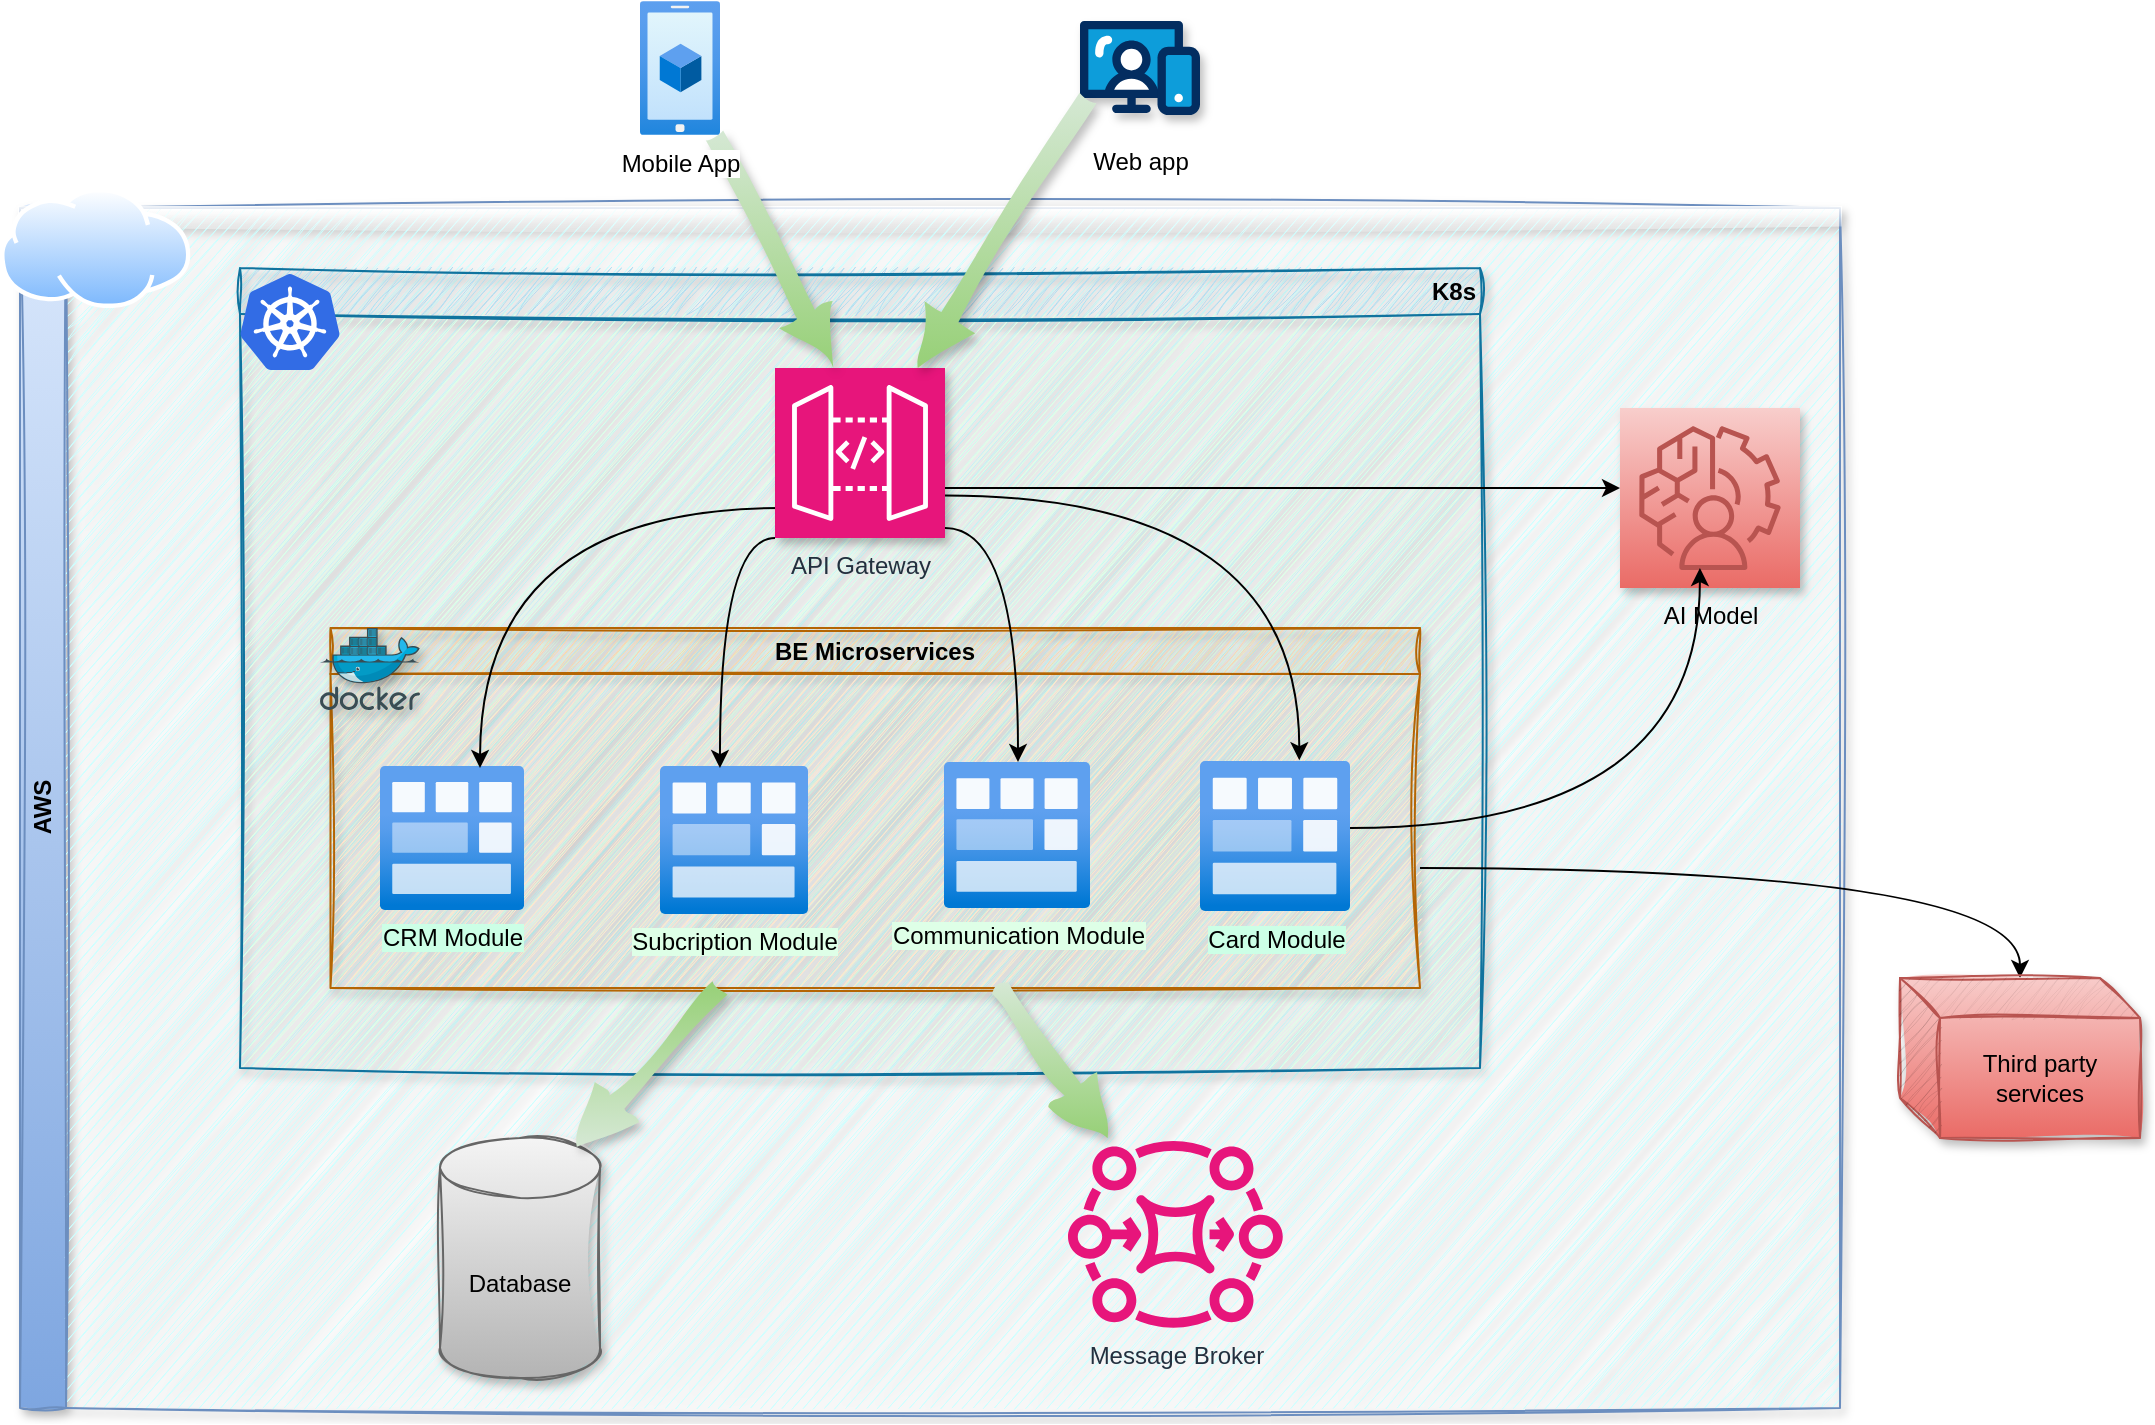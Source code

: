 <mxfile version="24.6.4" type="github">
  <diagram name="Page-1" id="AcyvH9if9geiurPEeXl3">
    <mxGraphModel dx="2084" dy="717" grid="1" gridSize="10" guides="1" tooltips="1" connect="1" arrows="1" fold="1" page="1" pageScale="1" pageWidth="827" pageHeight="1169" background="#ffffff" math="0" shadow="0">
      <root>
        <mxCell id="0" />
        <mxCell id="1" parent="0" />
        <mxCell id="Vsf4w_44HqjtSxP3JPBG-37" value="AWS" style="swimlane;horizontal=0;whiteSpace=wrap;html=1;fillColor=#dae8fc;gradientColor=#7ea6e0;strokeColor=#6c8ebf;swimlaneFillColor=#CCFFFF;sketch=1;curveFitting=1;jiggle=2;glass=1;rounded=0;shadow=1;" vertex="1" parent="1">
          <mxGeometry x="-140" y="120" width="910" height="600" as="geometry" />
        </mxCell>
        <mxCell id="Vsf4w_44HqjtSxP3JPBG-38" value="" style="image;aspect=fixed;perimeter=ellipsePerimeter;html=1;align=center;shadow=0;dashed=0;spacingTop=3;image=img/lib/active_directory/internet_cloud.svg;" vertex="1" parent="Vsf4w_44HqjtSxP3JPBG-37">
          <mxGeometry x="-10" y="-10" width="95.24" height="60" as="geometry" />
        </mxCell>
        <mxCell id="Vsf4w_44HqjtSxP3JPBG-28" value="AI Model" style="points=[[0,0,0],[0.25,0,0],[0.5,0,0],[0.75,0,0],[1,0,0],[0,1,0],[0.25,1,0],[0.5,1,0],[0.75,1,0],[1,1,0],[0,0.25,0],[0,0.5,0],[0,0.75,0],[1,0.25,0],[1,0.5,0],[1,0.75,0]];outlineConnect=0;fillColor=#f8cecc;strokeColor=#b85450;dashed=0;verticalLabelPosition=bottom;verticalAlign=top;align=center;html=1;fontSize=12;fontStyle=0;aspect=fixed;shape=mxgraph.aws4.resourceIcon;resIcon=mxgraph.aws4.augmented_ai;gradientColor=#ea6b66;shadow=1;" vertex="1" parent="Vsf4w_44HqjtSxP3JPBG-37">
          <mxGeometry x="800" y="100" width="90" height="90" as="geometry" />
        </mxCell>
        <mxCell id="Vsf4w_44HqjtSxP3JPBG-39" value="K8s" style="swimlane;whiteSpace=wrap;html=1;align=right;fillColor=#b1ddf0;strokeColor=#10739e;swimlaneFillColor=#DEFFE7;sketch=1;curveFitting=1;jiggle=2;shadow=1;" vertex="1" parent="Vsf4w_44HqjtSxP3JPBG-37">
          <mxGeometry x="110" y="30" width="620" height="400" as="geometry">
            <mxRectangle y="160" width="60" height="30" as="alternateBounds" />
          </mxGeometry>
        </mxCell>
        <mxCell id="Vsf4w_44HqjtSxP3JPBG-42" value="BE Microservices" style="swimlane;whiteSpace=wrap;html=1;fillColor=#fad7ac;strokeColor=#b46504;swimlaneFillColor=#FFE6CC;sketch=1;curveFitting=1;jiggle=2;shadow=1;" vertex="1" parent="Vsf4w_44HqjtSxP3JPBG-39">
          <mxGeometry x="45.24" y="180" width="544.76" height="180" as="geometry" />
        </mxCell>
        <mxCell id="Vsf4w_44HqjtSxP3JPBG-29" value="&lt;span style=&quot;background-color: rgb(204, 255, 230);&quot;&gt;CRM Module&lt;/span&gt;" style="image;aspect=fixed;html=1;points=[];align=center;fontSize=12;image=img/lib/azure2/general/Module.svg;imageBackground=none;" vertex="1" parent="Vsf4w_44HqjtSxP3JPBG-42">
          <mxGeometry x="24.76" y="69" width="72" height="72" as="geometry" />
        </mxCell>
        <mxCell id="Vsf4w_44HqjtSxP3JPBG-33" value="&lt;span style=&quot;background-color: rgb(222, 255, 231);&quot;&gt;Subcription Module&lt;/span&gt;" style="image;aspect=fixed;html=1;points=[];align=center;fontSize=12;image=img/lib/azure2/general/Module.svg;" vertex="1" parent="Vsf4w_44HqjtSxP3JPBG-42">
          <mxGeometry x="164.76" y="69" width="74" height="74" as="geometry" />
        </mxCell>
        <mxCell id="Vsf4w_44HqjtSxP3JPBG-34" value="&lt;span style=&quot;background-color: rgb(222, 255, 231);&quot;&gt;Communication Module&lt;/span&gt;" style="image;aspect=fixed;html=1;points=[];align=center;fontSize=12;image=img/lib/azure2/general/Module.svg;" vertex="1" parent="Vsf4w_44HqjtSxP3JPBG-42">
          <mxGeometry x="306.76" y="67" width="73" height="73" as="geometry" />
        </mxCell>
        <mxCell id="Vsf4w_44HqjtSxP3JPBG-35" value="&lt;span style=&quot;background-color: rgb(204, 255, 230);&quot;&gt;Card Module&lt;/span&gt;" style="image;aspect=fixed;html=1;points=[];align=center;fontSize=12;image=img/lib/azure2/general/Module.svg;" vertex="1" parent="Vsf4w_44HqjtSxP3JPBG-42">
          <mxGeometry x="434.76" y="66.5" width="75" height="75" as="geometry" />
        </mxCell>
        <mxCell id="Vsf4w_44HqjtSxP3JPBG-60" value="" style="image;sketch=1;aspect=fixed;html=1;points=[];align=center;fontSize=12;image=img/lib/mscae/Docker.svg;curveFitting=1;jiggle=2;shadow=1;" vertex="1" parent="Vsf4w_44HqjtSxP3JPBG-42">
          <mxGeometry x="-5.24" width="50" height="41" as="geometry" />
        </mxCell>
        <mxCell id="Vsf4w_44HqjtSxP3JPBG-49" style="edgeStyle=orthogonalEdgeStyle;rounded=0;orthogonalLoop=1;jettySize=auto;html=1;curved=1;" edge="1" parent="Vsf4w_44HqjtSxP3JPBG-39">
          <mxGeometry relative="1" as="geometry">
            <mxPoint x="120" y="250" as="targetPoint" />
            <mxPoint x="270" y="120" as="sourcePoint" />
          </mxGeometry>
        </mxCell>
        <mxCell id="Vsf4w_44HqjtSxP3JPBG-50" style="edgeStyle=orthogonalEdgeStyle;rounded=0;orthogonalLoop=1;jettySize=auto;html=1;strokeColor=none;curved=1;" edge="1" parent="Vsf4w_44HqjtSxP3JPBG-39" source="Vsf4w_44HqjtSxP3JPBG-32" target="Vsf4w_44HqjtSxP3JPBG-33">
          <mxGeometry relative="1" as="geometry" />
        </mxCell>
        <mxCell id="Vsf4w_44HqjtSxP3JPBG-51" style="edgeStyle=orthogonalEdgeStyle;rounded=0;orthogonalLoop=1;jettySize=auto;html=1;curved=1;" edge="1" parent="Vsf4w_44HqjtSxP3JPBG-39" source="Vsf4w_44HqjtSxP3JPBG-32" target="Vsf4w_44HqjtSxP3JPBG-34">
          <mxGeometry relative="1" as="geometry">
            <Array as="points">
              <mxPoint x="389" y="130" />
            </Array>
          </mxGeometry>
        </mxCell>
        <mxCell id="Vsf4w_44HqjtSxP3JPBG-32" value="API Gateway" style="points=[[0,0,0],[0.25,0,0],[0.5,0,0],[0.75,0,0],[1,0,0],[0,1,0],[0.25,1,0],[0.5,1,0],[0.75,1,0],[1,1,0],[0,0.25,0],[0,0.5,0],[0,0.75,0],[1,0.25,0],[1,0.5,0],[1,0.75,0]];outlineConnect=0;fontColor=#232F3E;fillColor=#E7157B;strokeColor=#ffffff;dashed=0;verticalLabelPosition=bottom;verticalAlign=top;align=center;html=1;fontSize=12;fontStyle=0;aspect=fixed;shape=mxgraph.aws4.resourceIcon;resIcon=mxgraph.aws4.api_gateway;shadow=1;" vertex="1" parent="Vsf4w_44HqjtSxP3JPBG-39">
          <mxGeometry x="267.5" y="50" width="85" height="85" as="geometry" />
        </mxCell>
        <mxCell id="Vsf4w_44HqjtSxP3JPBG-52" style="edgeStyle=orthogonalEdgeStyle;rounded=0;orthogonalLoop=1;jettySize=auto;html=1;entryX=0.405;entryY=0.014;entryDx=0;entryDy=0;entryPerimeter=0;curved=1;exitX=0;exitY=1;exitDx=0;exitDy=0;exitPerimeter=0;" edge="1" parent="Vsf4w_44HqjtSxP3JPBG-39" source="Vsf4w_44HqjtSxP3JPBG-32" target="Vsf4w_44HqjtSxP3JPBG-33">
          <mxGeometry relative="1" as="geometry">
            <Array as="points">
              <mxPoint x="240" y="135" />
            </Array>
          </mxGeometry>
        </mxCell>
        <mxCell id="Vsf4w_44HqjtSxP3JPBG-53" style="edgeStyle=orthogonalEdgeStyle;rounded=0;orthogonalLoop=1;jettySize=auto;html=1;entryX=0.662;entryY=-0.005;entryDx=0;entryDy=0;entryPerimeter=0;curved=1;exitX=1;exitY=0.75;exitDx=0;exitDy=0;exitPerimeter=0;" edge="1" parent="Vsf4w_44HqjtSxP3JPBG-39" source="Vsf4w_44HqjtSxP3JPBG-32" target="Vsf4w_44HqjtSxP3JPBG-35">
          <mxGeometry relative="1" as="geometry" />
        </mxCell>
        <mxCell id="Vsf4w_44HqjtSxP3JPBG-59" value="" style="image;sketch=0;aspect=fixed;html=1;points=[];align=center;fontSize=12;image=img/lib/mscae/Kubernetes.svg;" vertex="1" parent="Vsf4w_44HqjtSxP3JPBG-39">
          <mxGeometry y="3" width="50" height="48" as="geometry" />
        </mxCell>
        <mxCell id="Vsf4w_44HqjtSxP3JPBG-21" value="Database" style="shape=cylinder3;whiteSpace=wrap;html=1;boundedLbl=1;backgroundOutline=1;size=15;fillColor=#f5f5f5;gradientColor=#b3b3b3;strokeColor=#666666;shadow=1;sketch=1;curveFitting=1;jiggle=2;" vertex="1" parent="Vsf4w_44HqjtSxP3JPBG-37">
          <mxGeometry x="210" y="465" width="80" height="120" as="geometry" />
        </mxCell>
        <mxCell id="Vsf4w_44HqjtSxP3JPBG-43" style="edgeStyle=orthogonalEdgeStyle;rounded=0;orthogonalLoop=1;jettySize=auto;html=1;entryX=0.444;entryY=0.889;entryDx=0;entryDy=0;entryPerimeter=0;curved=1;" edge="1" parent="Vsf4w_44HqjtSxP3JPBG-37" source="Vsf4w_44HqjtSxP3JPBG-35" target="Vsf4w_44HqjtSxP3JPBG-28">
          <mxGeometry relative="1" as="geometry">
            <Array as="points">
              <mxPoint x="840" y="310" />
            </Array>
          </mxGeometry>
        </mxCell>
        <mxCell id="Vsf4w_44HqjtSxP3JPBG-26" style="edgeStyle=orthogonalEdgeStyle;rounded=0;orthogonalLoop=1;jettySize=auto;html=1;" edge="1" parent="Vsf4w_44HqjtSxP3JPBG-37" source="Vsf4w_44HqjtSxP3JPBG-32" target="Vsf4w_44HqjtSxP3JPBG-28">
          <mxGeometry relative="1" as="geometry">
            <mxPoint x="470" y="110" as="sourcePoint" />
            <mxPoint x="750" y="340" as="targetPoint" />
            <Array as="points">
              <mxPoint x="640" y="140" />
              <mxPoint x="640" y="140" />
            </Array>
          </mxGeometry>
        </mxCell>
        <mxCell id="Vsf4w_44HqjtSxP3JPBG-46" style="edgeStyle=orthogonalEdgeStyle;rounded=0;orthogonalLoop=1;jettySize=auto;html=1;curved=1;" edge="1" parent="Vsf4w_44HqjtSxP3JPBG-37" target="Vsf4w_44HqjtSxP3JPBG-45">
          <mxGeometry relative="1" as="geometry">
            <mxPoint x="800" y="330" as="targetPoint" />
            <mxPoint x="700" y="330" as="sourcePoint" />
          </mxGeometry>
        </mxCell>
        <mxCell id="Vsf4w_44HqjtSxP3JPBG-44" value="" style="shape=arrow;endArrow=classic;html=1;rounded=0;fillColor=#d5e8d4;gradientColor=#97d077;strokeColor=none;gradientDirection=north;flowAnimation=0;shadow=1;sketch=1;curveFitting=1;jiggle=2;entryX=0.855;entryY=0;entryDx=0;entryDy=4.35;entryPerimeter=0;" edge="1" parent="Vsf4w_44HqjtSxP3JPBG-37" target="Vsf4w_44HqjtSxP3JPBG-21">
          <mxGeometry width="50" height="50" relative="1" as="geometry">
            <mxPoint x="350" y="390" as="sourcePoint" />
            <mxPoint x="240" y="520" as="targetPoint" />
            <Array as="points">
              <mxPoint x="330" y="520" />
            </Array>
          </mxGeometry>
        </mxCell>
        <mxCell id="Vsf4w_44HqjtSxP3JPBG-47" value="Message Broker" style="outlineConnect=0;fontColor=#232F3E;gradientColor=none;fillColor=#E7157B;strokeColor=none;dashed=0;verticalLabelPosition=bottom;verticalAlign=top;align=center;html=1;fontSize=12;fontStyle=0;aspect=fixed;pointerEvents=1;shape=mxgraph.aws4.mq_broker;shadow=0;" vertex="1" parent="Vsf4w_44HqjtSxP3JPBG-37">
          <mxGeometry x="524" y="465" width="107.39" height="95" as="geometry" />
        </mxCell>
        <mxCell id="Vsf4w_44HqjtSxP3JPBG-2" value="Web app" style="verticalLabelPosition=bottom;aspect=fixed;html=1;shape=mxgraph.salesforce.web;shadow=1;" vertex="1" parent="1">
          <mxGeometry x="390" y="26.3" width="60" height="47.4" as="geometry" />
        </mxCell>
        <mxCell id="Vsf4w_44HqjtSxP3JPBG-7" value="" style="shape=arrow;endArrow=classic;html=1;rounded=0;fillColor=#d5e8d4;gradientColor=#97d077;strokeColor=none;flowAnimation=0;sketch=1;curveFitting=1;jiggle=2;shadow=1;" edge="1" parent="1" source="Vsf4w_44HqjtSxP3JPBG-55">
          <mxGeometry width="50" height="50" relative="1" as="geometry">
            <mxPoint x="390" y="250" as="sourcePoint" />
            <mxPoint x="266.667" y="200" as="targetPoint" />
          </mxGeometry>
        </mxCell>
        <mxCell id="Vsf4w_44HqjtSxP3JPBG-8" value="" style="shape=arrow;endArrow=classic;html=1;rounded=0;exitX=0.067;exitY=0.819;exitDx=0;exitDy=0;exitPerimeter=0;fillColor=#d5e8d4;gradientColor=#97d077;strokeColor=none;sketch=1;curveFitting=1;jiggle=2;shadow=1;" edge="1" parent="1" source="Vsf4w_44HqjtSxP3JPBG-2">
          <mxGeometry width="50" height="50" relative="1" as="geometry">
            <mxPoint x="390" y="250" as="sourcePoint" />
            <mxPoint x="308.914" y="200" as="targetPoint" />
          </mxGeometry>
        </mxCell>
        <mxCell id="Vsf4w_44HqjtSxP3JPBG-48" value="" style="shape=arrow;endArrow=classic;html=1;rounded=1;shadow=1;strokeColor=none;fillColor=#d5e8d4;gradientColor=#97d077;sketch=1;curveFitting=1;jiggle=2;" edge="1" parent="1" target="Vsf4w_44HqjtSxP3JPBG-47">
          <mxGeometry width="50" height="50" relative="1" as="geometry">
            <mxPoint x="350" y="510" as="sourcePoint" />
            <mxPoint x="300" y="350" as="targetPoint" />
          </mxGeometry>
        </mxCell>
        <mxCell id="Vsf4w_44HqjtSxP3JPBG-55" value="Mobile App" style="image;aspect=fixed;html=1;points=[];align=center;fontSize=12;image=img/lib/azure2/general/Mobile.svg;" vertex="1" parent="1">
          <mxGeometry x="170" y="16.5" width="40" height="67" as="geometry" />
        </mxCell>
        <mxCell id="Vsf4w_44HqjtSxP3JPBG-45" value="Third party services" style="shape=cube;whiteSpace=wrap;html=1;boundedLbl=1;backgroundOutline=1;darkOpacity=0.05;darkOpacity2=0.1;fillColor=#f8cecc;gradientColor=#ea6b66;strokeColor=#b85450;shadow=1;sketch=1;curveFitting=1;jiggle=2;" vertex="1" parent="1">
          <mxGeometry x="800" y="505" width="120" height="80" as="geometry" />
        </mxCell>
      </root>
    </mxGraphModel>
  </diagram>
</mxfile>

